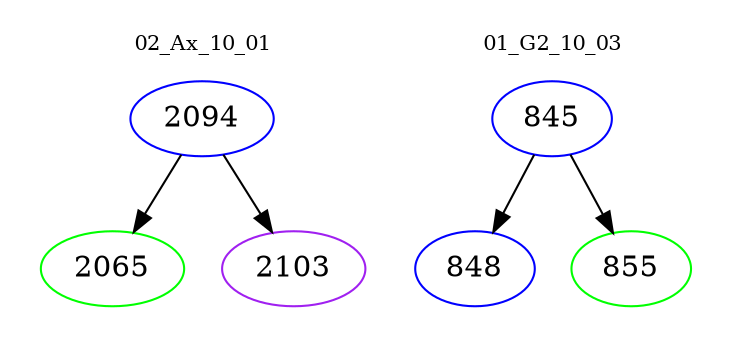 digraph{
subgraph cluster_0 {
color = white
label = "02_Ax_10_01";
fontsize=10;
T0_2094 [label="2094", color="blue"]
T0_2094 -> T0_2065 [color="black"]
T0_2065 [label="2065", color="green"]
T0_2094 -> T0_2103 [color="black"]
T0_2103 [label="2103", color="purple"]
}
subgraph cluster_1 {
color = white
label = "01_G2_10_03";
fontsize=10;
T1_845 [label="845", color="blue"]
T1_845 -> T1_848 [color="black"]
T1_848 [label="848", color="blue"]
T1_845 -> T1_855 [color="black"]
T1_855 [label="855", color="green"]
}
}
